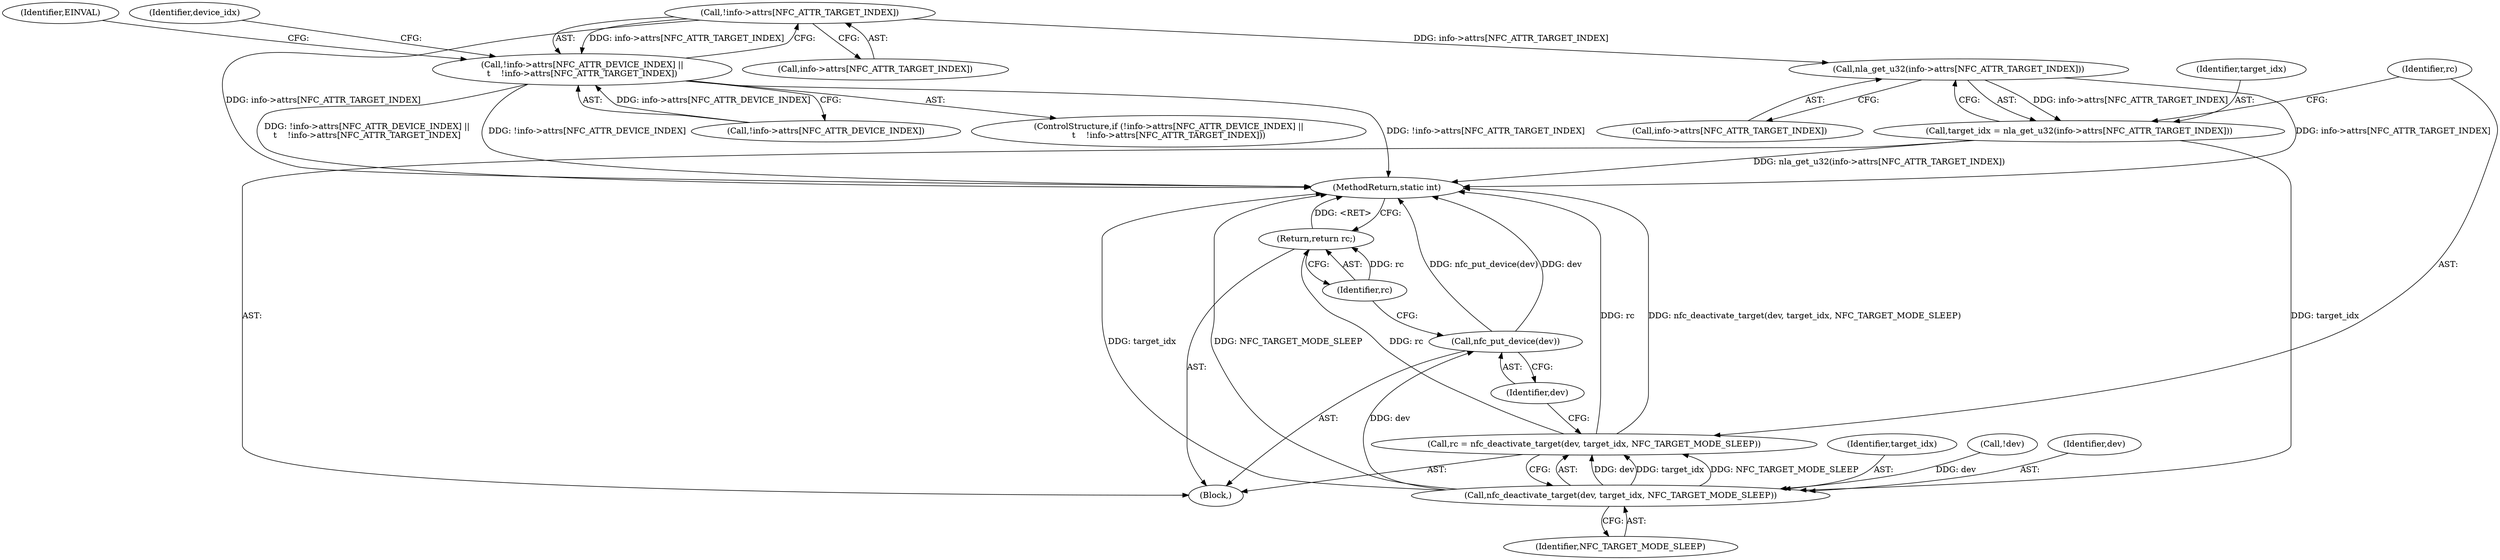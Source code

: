 digraph "0_linux_385097a3675749cbc9e97c085c0e5dfe4269ca51@array" {
"1000116" [label="(Call,!info->attrs[NFC_ATTR_TARGET_INDEX])"];
"1000109" [label="(Call,!info->attrs[NFC_ATTR_DEVICE_INDEX] ||\n\t    !info->attrs[NFC_ATTR_TARGET_INDEX])"];
"1000145" [label="(Call,nla_get_u32(info->attrs[NFC_ATTR_TARGET_INDEX]))"];
"1000143" [label="(Call,target_idx = nla_get_u32(info->attrs[NFC_ATTR_TARGET_INDEX]))"];
"1000153" [label="(Call,nfc_deactivate_target(dev, target_idx, NFC_TARGET_MODE_SLEEP))"];
"1000151" [label="(Call,rc = nfc_deactivate_target(dev, target_idx, NFC_TARGET_MODE_SLEEP))"];
"1000159" [label="(Return,return rc;)"];
"1000157" [label="(Call,nfc_put_device(dev))"];
"1000116" [label="(Call,!info->attrs[NFC_ATTR_TARGET_INDEX])"];
"1000143" [label="(Call,target_idx = nla_get_u32(info->attrs[NFC_ATTR_TARGET_INDEX]))"];
"1000161" [label="(MethodReturn,static int)"];
"1000124" [label="(Identifier,EINVAL)"];
"1000156" [label="(Identifier,NFC_TARGET_MODE_SLEEP)"];
"1000152" [label="(Identifier,rc)"];
"1000155" [label="(Identifier,target_idx)"];
"1000159" [label="(Return,return rc;)"];
"1000110" [label="(Call,!info->attrs[NFC_ATTR_DEVICE_INDEX])"];
"1000145" [label="(Call,nla_get_u32(info->attrs[NFC_ATTR_TARGET_INDEX]))"];
"1000138" [label="(Call,!dev)"];
"1000157" [label="(Call,nfc_put_device(dev))"];
"1000108" [label="(ControlStructure,if (!info->attrs[NFC_ATTR_DEVICE_INDEX] ||\n\t    !info->attrs[NFC_ATTR_TARGET_INDEX]))"];
"1000126" [label="(Identifier,device_idx)"];
"1000144" [label="(Identifier,target_idx)"];
"1000117" [label="(Call,info->attrs[NFC_ATTR_TARGET_INDEX])"];
"1000103" [label="(Block,)"];
"1000146" [label="(Call,info->attrs[NFC_ATTR_TARGET_INDEX])"];
"1000158" [label="(Identifier,dev)"];
"1000153" [label="(Call,nfc_deactivate_target(dev, target_idx, NFC_TARGET_MODE_SLEEP))"];
"1000109" [label="(Call,!info->attrs[NFC_ATTR_DEVICE_INDEX] ||\n\t    !info->attrs[NFC_ATTR_TARGET_INDEX])"];
"1000154" [label="(Identifier,dev)"];
"1000160" [label="(Identifier,rc)"];
"1000151" [label="(Call,rc = nfc_deactivate_target(dev, target_idx, NFC_TARGET_MODE_SLEEP))"];
"1000116" -> "1000109"  [label="AST: "];
"1000116" -> "1000117"  [label="CFG: "];
"1000117" -> "1000116"  [label="AST: "];
"1000109" -> "1000116"  [label="CFG: "];
"1000116" -> "1000161"  [label="DDG: info->attrs[NFC_ATTR_TARGET_INDEX]"];
"1000116" -> "1000109"  [label="DDG: info->attrs[NFC_ATTR_TARGET_INDEX]"];
"1000116" -> "1000145"  [label="DDG: info->attrs[NFC_ATTR_TARGET_INDEX]"];
"1000109" -> "1000108"  [label="AST: "];
"1000109" -> "1000110"  [label="CFG: "];
"1000110" -> "1000109"  [label="AST: "];
"1000124" -> "1000109"  [label="CFG: "];
"1000126" -> "1000109"  [label="CFG: "];
"1000109" -> "1000161"  [label="DDG: !info->attrs[NFC_ATTR_DEVICE_INDEX] ||\n\t    !info->attrs[NFC_ATTR_TARGET_INDEX]"];
"1000109" -> "1000161"  [label="DDG: !info->attrs[NFC_ATTR_DEVICE_INDEX]"];
"1000109" -> "1000161"  [label="DDG: !info->attrs[NFC_ATTR_TARGET_INDEX]"];
"1000110" -> "1000109"  [label="DDG: info->attrs[NFC_ATTR_DEVICE_INDEX]"];
"1000145" -> "1000143"  [label="AST: "];
"1000145" -> "1000146"  [label="CFG: "];
"1000146" -> "1000145"  [label="AST: "];
"1000143" -> "1000145"  [label="CFG: "];
"1000145" -> "1000161"  [label="DDG: info->attrs[NFC_ATTR_TARGET_INDEX]"];
"1000145" -> "1000143"  [label="DDG: info->attrs[NFC_ATTR_TARGET_INDEX]"];
"1000143" -> "1000103"  [label="AST: "];
"1000144" -> "1000143"  [label="AST: "];
"1000152" -> "1000143"  [label="CFG: "];
"1000143" -> "1000161"  [label="DDG: nla_get_u32(info->attrs[NFC_ATTR_TARGET_INDEX])"];
"1000143" -> "1000153"  [label="DDG: target_idx"];
"1000153" -> "1000151"  [label="AST: "];
"1000153" -> "1000156"  [label="CFG: "];
"1000154" -> "1000153"  [label="AST: "];
"1000155" -> "1000153"  [label="AST: "];
"1000156" -> "1000153"  [label="AST: "];
"1000151" -> "1000153"  [label="CFG: "];
"1000153" -> "1000161"  [label="DDG: target_idx"];
"1000153" -> "1000161"  [label="DDG: NFC_TARGET_MODE_SLEEP"];
"1000153" -> "1000151"  [label="DDG: dev"];
"1000153" -> "1000151"  [label="DDG: target_idx"];
"1000153" -> "1000151"  [label="DDG: NFC_TARGET_MODE_SLEEP"];
"1000138" -> "1000153"  [label="DDG: dev"];
"1000153" -> "1000157"  [label="DDG: dev"];
"1000151" -> "1000103"  [label="AST: "];
"1000152" -> "1000151"  [label="AST: "];
"1000158" -> "1000151"  [label="CFG: "];
"1000151" -> "1000161"  [label="DDG: rc"];
"1000151" -> "1000161"  [label="DDG: nfc_deactivate_target(dev, target_idx, NFC_TARGET_MODE_SLEEP)"];
"1000151" -> "1000159"  [label="DDG: rc"];
"1000159" -> "1000103"  [label="AST: "];
"1000159" -> "1000160"  [label="CFG: "];
"1000160" -> "1000159"  [label="AST: "];
"1000161" -> "1000159"  [label="CFG: "];
"1000159" -> "1000161"  [label="DDG: <RET>"];
"1000160" -> "1000159"  [label="DDG: rc"];
"1000157" -> "1000103"  [label="AST: "];
"1000157" -> "1000158"  [label="CFG: "];
"1000158" -> "1000157"  [label="AST: "];
"1000160" -> "1000157"  [label="CFG: "];
"1000157" -> "1000161"  [label="DDG: nfc_put_device(dev)"];
"1000157" -> "1000161"  [label="DDG: dev"];
}
